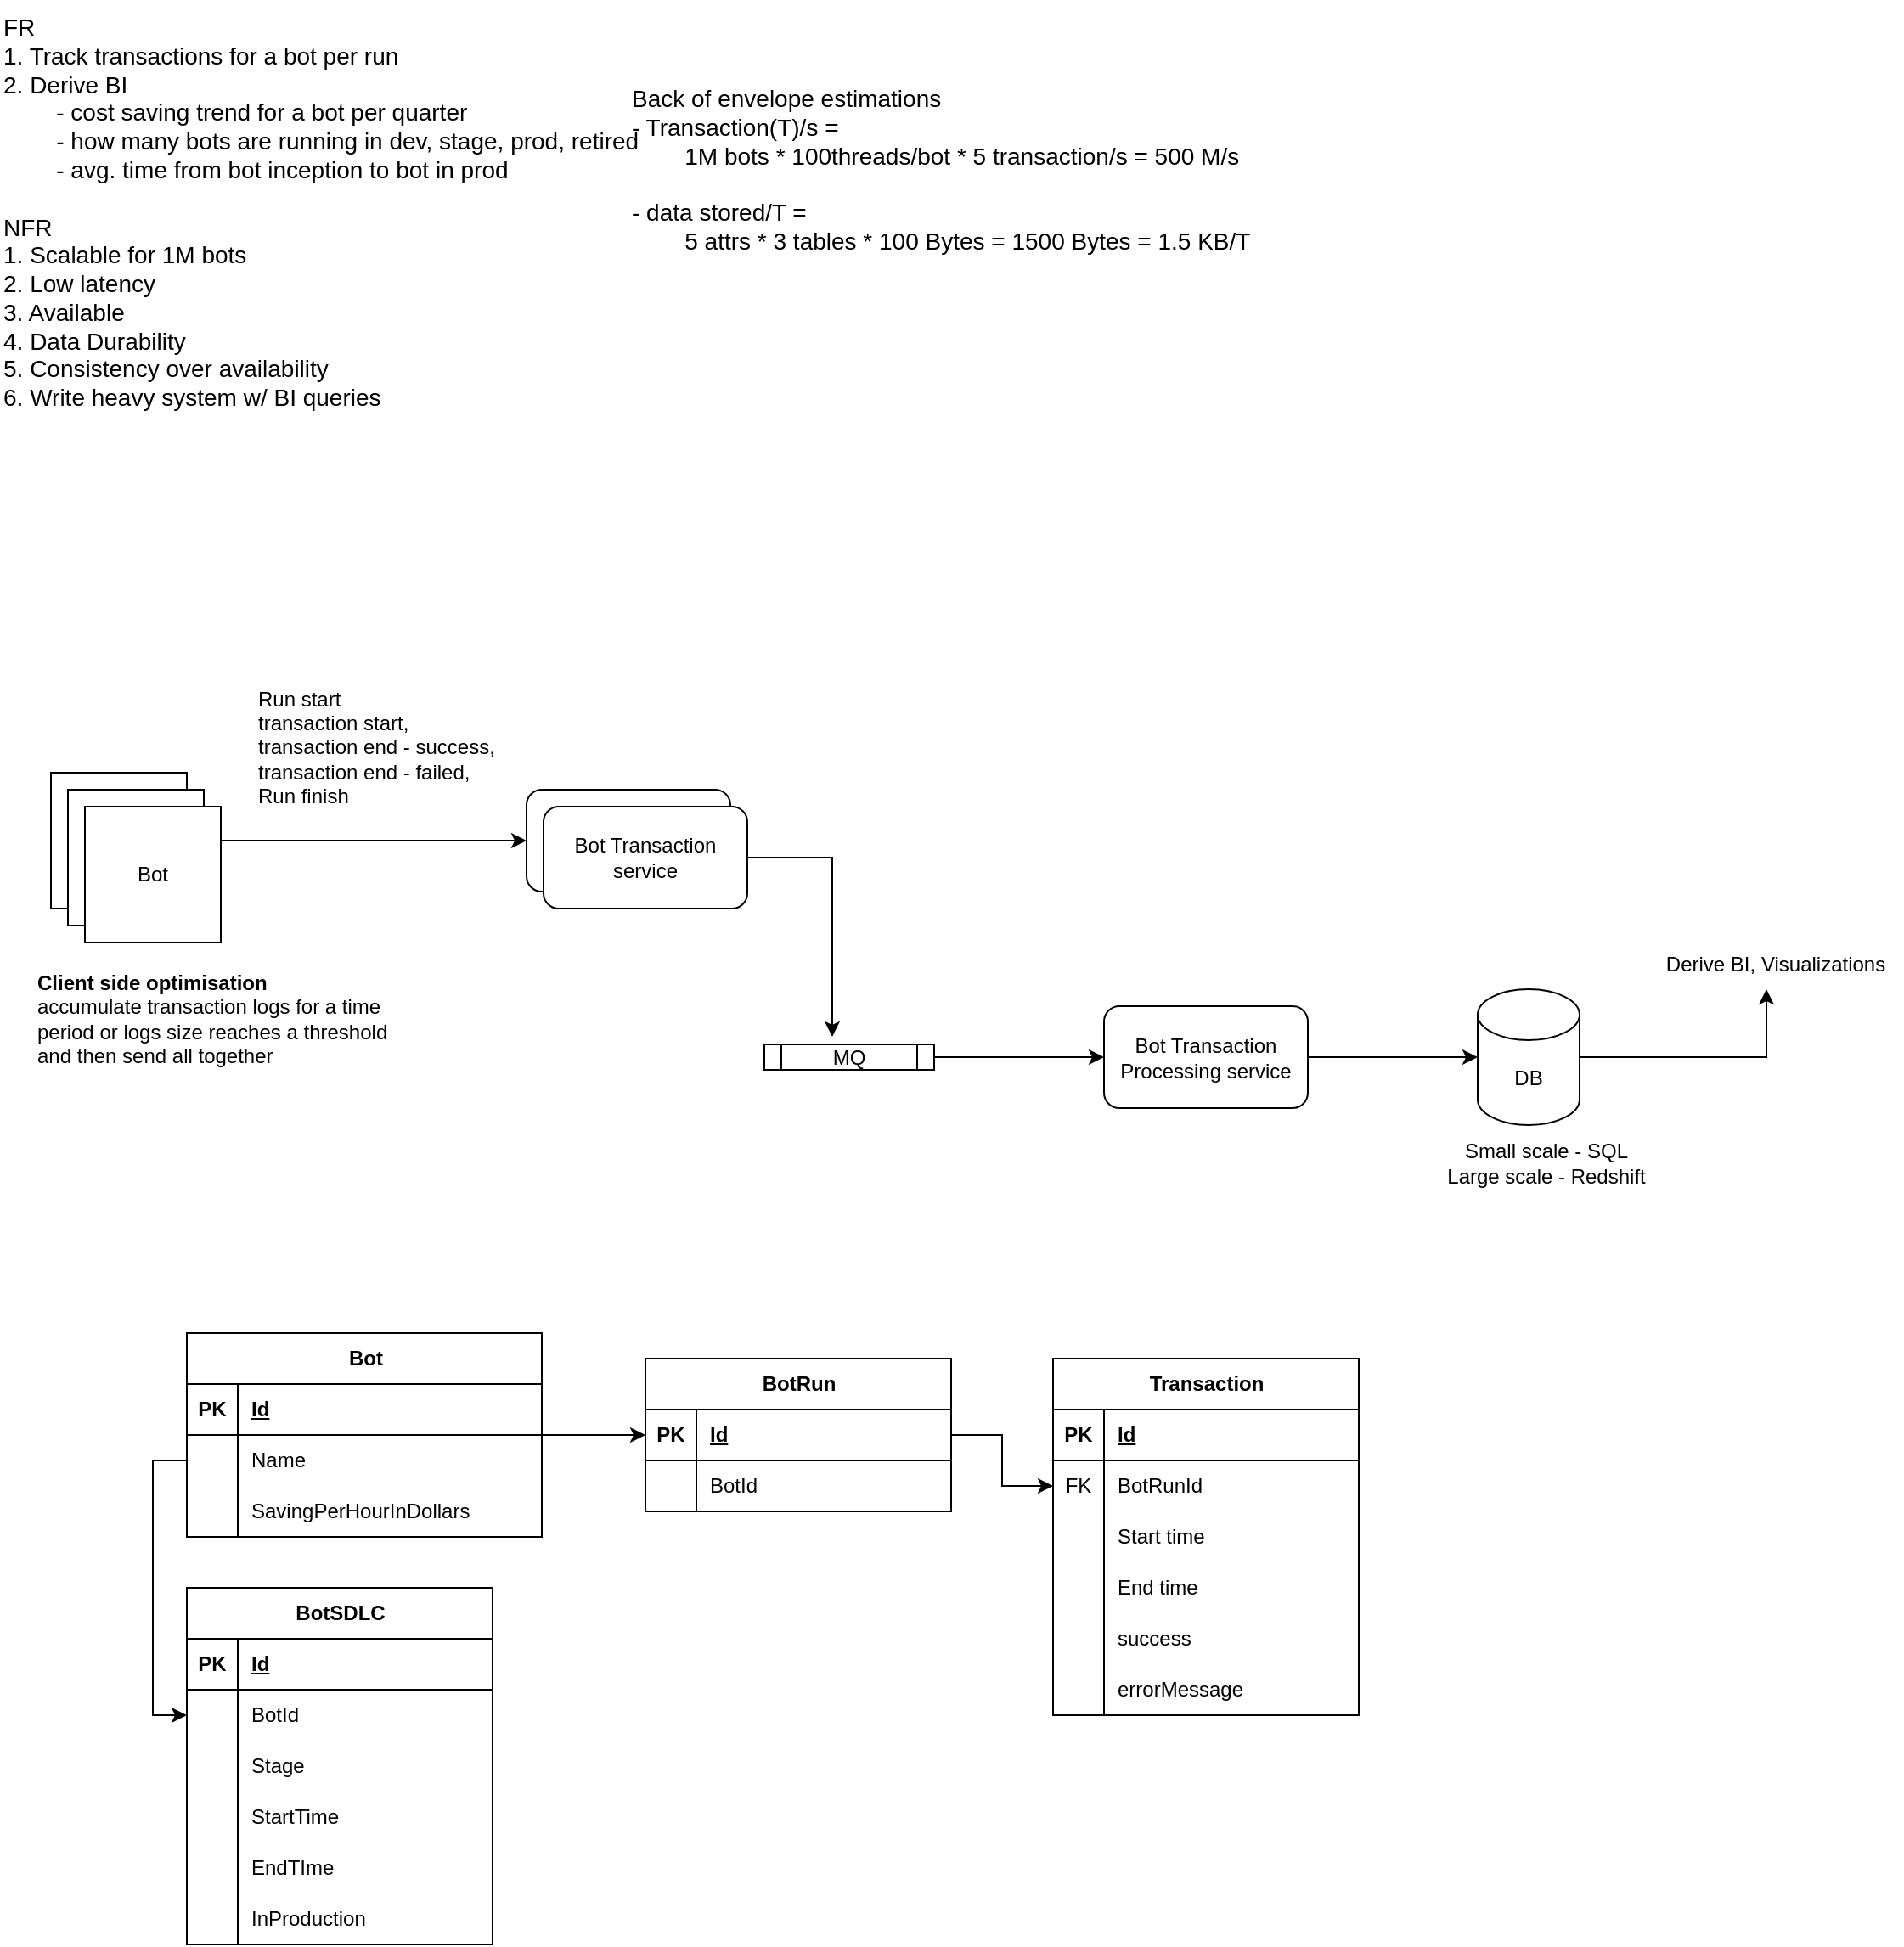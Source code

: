 <mxfile version="22.1.3" type="github">
  <diagram name="Page-1" id="xJvcXuqUQ8Qbdydhz7cT">
    <mxGraphModel dx="1357" dy="2099" grid="1" gridSize="10" guides="1" tooltips="1" connect="1" arrows="1" fold="1" page="1" pageScale="1" pageWidth="827" pageHeight="1169" math="0" shadow="0">
      <root>
        <mxCell id="0" />
        <mxCell id="1" parent="0" />
        <mxCell id="weApvxQsDmEx9xJzjFPK-4" style="edgeStyle=orthogonalEdgeStyle;rounded=0;orthogonalLoop=1;jettySize=auto;html=1;" edge="1" parent="1" source="weApvxQsDmEx9xJzjFPK-1">
          <mxGeometry relative="1" as="geometry">
            <mxPoint x="330" y="480" as="targetPoint" />
          </mxGeometry>
        </mxCell>
        <mxCell id="weApvxQsDmEx9xJzjFPK-1" value="Bot 1" style="whiteSpace=wrap;html=1;aspect=fixed;" vertex="1" parent="1">
          <mxGeometry x="50" y="440" width="80" height="80" as="geometry" />
        </mxCell>
        <mxCell id="weApvxQsDmEx9xJzjFPK-5" value="Run start &lt;br&gt;transaction start,&lt;br&gt;transaction end - success, &lt;br&gt;transaction end - failed,&lt;br&gt;Run finish&amp;nbsp;" style="text;html=1;align=left;verticalAlign=middle;resizable=0;points=[];autosize=1;strokeColor=none;fillColor=none;" vertex="1" parent="1">
          <mxGeometry x="170" y="380" width="160" height="90" as="geometry" />
        </mxCell>
        <mxCell id="weApvxQsDmEx9xJzjFPK-6" value="Bot Transaction service" style="rounded=1;whiteSpace=wrap;html=1;" vertex="1" parent="1">
          <mxGeometry x="330" y="450" width="120" height="60" as="geometry" />
        </mxCell>
        <mxCell id="weApvxQsDmEx9xJzjFPK-7" value="&lt;font style=&quot;font-size: 14px;&quot;&gt;FR&lt;br&gt;1. Track transactions for a bot per run&lt;br&gt;2. Derive BI&lt;br&gt;&lt;span style=&quot;white-space: pre;&quot;&gt;&#x9;&lt;/span&gt;- cost saving trend for a bot per quarter&lt;br&gt;&lt;span style=&quot;white-space: pre;&quot;&gt;&#x9;&lt;/span&gt;- how many bots are running in dev, stage, prod, retired&lt;br&gt;&lt;span style=&quot;white-space: pre;&quot;&gt;&#x9;&lt;/span&gt;- avg. time from bot inception to bot in prod&lt;br&gt;&lt;br&gt;NFR&lt;br&gt;1. Scalable for 1M bots&amp;nbsp;&lt;br&gt;2. Low latency&lt;br&gt;3. Available&lt;br&gt;4. Data Durability&amp;nbsp;&lt;br&gt;5. Consistency over availability&lt;br&gt;6. Write heavy system w/ BI queries&lt;/font&gt;" style="text;html=1;align=left;verticalAlign=middle;resizable=0;points=[];autosize=1;strokeColor=none;fillColor=none;" vertex="1" parent="1">
          <mxGeometry x="20" y="-15" width="400" height="250" as="geometry" />
        </mxCell>
        <mxCell id="weApvxQsDmEx9xJzjFPK-20" style="edgeStyle=orthogonalEdgeStyle;rounded=0;orthogonalLoop=1;jettySize=auto;html=1;" edge="1" parent="1" source="weApvxQsDmEx9xJzjFPK-10" target="weApvxQsDmEx9xJzjFPK-21">
          <mxGeometry relative="1" as="geometry">
            <mxPoint x="1090" y="540" as="targetPoint" />
            <Array as="points">
              <mxPoint x="1060" y="607" />
            </Array>
          </mxGeometry>
        </mxCell>
        <mxCell id="weApvxQsDmEx9xJzjFPK-10" value="DB" style="shape=cylinder3;whiteSpace=wrap;html=1;boundedLbl=1;backgroundOutline=1;size=15;" vertex="1" parent="1">
          <mxGeometry x="890" y="567.5" width="60" height="80" as="geometry" />
        </mxCell>
        <mxCell id="weApvxQsDmEx9xJzjFPK-12" value="&lt;font style=&quot;font-size: 14px;&quot;&gt;Back of envelope estimations&lt;br&gt;- Transaction(T)/s = &lt;br&gt;&lt;span style=&quot;white-space: pre;&quot;&gt;&#x9;&lt;/span&gt;1M bots * 100threads/bot * 5 transaction/s = 500 M/s&lt;br&gt;&lt;br&gt;- data stored/T = &lt;br&gt;&lt;span style=&quot;white-space: pre;&quot;&gt;&#x9;&lt;/span&gt;5 attrs * 3 tables * 100 Bytes = 1500 Bytes = 1.5 KB/T&lt;/font&gt;" style="text;html=1;strokeColor=none;fillColor=none;align=left;verticalAlign=middle;whiteSpace=wrap;rounded=0;" vertex="1" parent="1">
          <mxGeometry x="390" y="20" width="430" height="130" as="geometry" />
        </mxCell>
        <mxCell id="weApvxQsDmEx9xJzjFPK-14" style="edgeStyle=orthogonalEdgeStyle;rounded=0;orthogonalLoop=1;jettySize=auto;html=1;entryX=0.4;entryY=-0.3;entryDx=0;entryDy=0;entryPerimeter=0;" edge="1" parent="1" source="weApvxQsDmEx9xJzjFPK-13" target="weApvxQsDmEx9xJzjFPK-15">
          <mxGeometry relative="1" as="geometry">
            <mxPoint x="510" y="580" as="targetPoint" />
          </mxGeometry>
        </mxCell>
        <mxCell id="weApvxQsDmEx9xJzjFPK-13" value="Bot Transaction service" style="rounded=1;whiteSpace=wrap;html=1;" vertex="1" parent="1">
          <mxGeometry x="340" y="460" width="120" height="60" as="geometry" />
        </mxCell>
        <mxCell id="weApvxQsDmEx9xJzjFPK-16" style="edgeStyle=orthogonalEdgeStyle;rounded=0;orthogonalLoop=1;jettySize=auto;html=1;entryX=0;entryY=0.5;entryDx=0;entryDy=0;" edge="1" parent="1" source="weApvxQsDmEx9xJzjFPK-15" target="weApvxQsDmEx9xJzjFPK-17">
          <mxGeometry relative="1" as="geometry">
            <mxPoint x="680" y="607.5" as="targetPoint" />
          </mxGeometry>
        </mxCell>
        <mxCell id="weApvxQsDmEx9xJzjFPK-15" value="MQ" style="shape=process;whiteSpace=wrap;html=1;backgroundOutline=1;" vertex="1" parent="1">
          <mxGeometry x="470" y="600" width="100" height="15" as="geometry" />
        </mxCell>
        <mxCell id="weApvxQsDmEx9xJzjFPK-17" value="Bot Transaction Processing service" style="rounded=1;whiteSpace=wrap;html=1;" vertex="1" parent="1">
          <mxGeometry x="670" y="577.5" width="120" height="60" as="geometry" />
        </mxCell>
        <mxCell id="weApvxQsDmEx9xJzjFPK-18" style="edgeStyle=orthogonalEdgeStyle;rounded=0;orthogonalLoop=1;jettySize=auto;html=1;entryX=0;entryY=0.5;entryDx=0;entryDy=0;entryPerimeter=0;" edge="1" parent="1" source="weApvxQsDmEx9xJzjFPK-17" target="weApvxQsDmEx9xJzjFPK-10">
          <mxGeometry relative="1" as="geometry" />
        </mxCell>
        <mxCell id="weApvxQsDmEx9xJzjFPK-19" value="Small scale - SQL&lt;br&gt;Large scale - Redshift" style="text;html=1;align=center;verticalAlign=middle;resizable=0;points=[];autosize=1;strokeColor=none;fillColor=none;" vertex="1" parent="1">
          <mxGeometry x="860" y="650" width="140" height="40" as="geometry" />
        </mxCell>
        <mxCell id="weApvxQsDmEx9xJzjFPK-21" value="Derive BI, Visualizations" style="text;html=1;align=center;verticalAlign=middle;resizable=0;points=[];autosize=1;strokeColor=none;fillColor=none;" vertex="1" parent="1">
          <mxGeometry x="990" y="537.5" width="150" height="30" as="geometry" />
        </mxCell>
        <mxCell id="weApvxQsDmEx9xJzjFPK-22" value="Bot" style="whiteSpace=wrap;html=1;aspect=fixed;" vertex="1" parent="1">
          <mxGeometry x="60" y="450" width="80" height="80" as="geometry" />
        </mxCell>
        <mxCell id="weApvxQsDmEx9xJzjFPK-23" value="Bot" style="whiteSpace=wrap;html=1;aspect=fixed;" vertex="1" parent="1">
          <mxGeometry x="70" y="460" width="80" height="80" as="geometry" />
        </mxCell>
        <mxCell id="weApvxQsDmEx9xJzjFPK-25" value="&lt;b&gt;Client side optimisation&lt;/b&gt;&lt;br&gt;accumulate transaction logs for a time &lt;br&gt;period or logs size reaches a threshold &lt;br&gt;and then send all together&amp;nbsp;" style="text;html=1;align=left;verticalAlign=middle;resizable=0;points=[];autosize=1;strokeColor=none;fillColor=none;" vertex="1" parent="1">
          <mxGeometry x="40" y="550" width="230" height="70" as="geometry" />
        </mxCell>
        <mxCell id="weApvxQsDmEx9xJzjFPK-126" style="edgeStyle=orthogonalEdgeStyle;rounded=0;orthogonalLoop=1;jettySize=auto;html=1;" edge="1" parent="1" source="weApvxQsDmEx9xJzjFPK-30" target="weApvxQsDmEx9xJzjFPK-77">
          <mxGeometry relative="1" as="geometry" />
        </mxCell>
        <mxCell id="weApvxQsDmEx9xJzjFPK-30" value="Bot" style="shape=table;startSize=30;container=1;collapsible=1;childLayout=tableLayout;fixedRows=1;rowLines=0;fontStyle=1;align=center;resizeLast=1;html=1;" vertex="1" parent="1">
          <mxGeometry x="130" y="770" width="209" height="120" as="geometry">
            <mxRectangle x="130" y="770" width="70" height="30" as="alternateBounds" />
          </mxGeometry>
        </mxCell>
        <mxCell id="weApvxQsDmEx9xJzjFPK-31" value="" style="shape=tableRow;horizontal=0;startSize=0;swimlaneHead=0;swimlaneBody=0;fillColor=none;collapsible=0;dropTarget=0;points=[[0,0.5],[1,0.5]];portConstraint=eastwest;top=0;left=0;right=0;bottom=1;" vertex="1" parent="weApvxQsDmEx9xJzjFPK-30">
          <mxGeometry y="30" width="209" height="30" as="geometry" />
        </mxCell>
        <mxCell id="weApvxQsDmEx9xJzjFPK-32" value="PK" style="shape=partialRectangle;connectable=0;fillColor=none;top=0;left=0;bottom=0;right=0;fontStyle=1;overflow=hidden;whiteSpace=wrap;html=1;" vertex="1" parent="weApvxQsDmEx9xJzjFPK-31">
          <mxGeometry width="30" height="30" as="geometry">
            <mxRectangle width="30" height="30" as="alternateBounds" />
          </mxGeometry>
        </mxCell>
        <mxCell id="weApvxQsDmEx9xJzjFPK-33" value="Id" style="shape=partialRectangle;connectable=0;fillColor=none;top=0;left=0;bottom=0;right=0;align=left;spacingLeft=6;fontStyle=5;overflow=hidden;whiteSpace=wrap;html=1;" vertex="1" parent="weApvxQsDmEx9xJzjFPK-31">
          <mxGeometry x="30" width="179" height="30" as="geometry">
            <mxRectangle width="179" height="30" as="alternateBounds" />
          </mxGeometry>
        </mxCell>
        <mxCell id="weApvxQsDmEx9xJzjFPK-73" value="" style="shape=tableRow;horizontal=0;startSize=0;swimlaneHead=0;swimlaneBody=0;fillColor=none;collapsible=0;dropTarget=0;points=[[0,0.5],[1,0.5]];portConstraint=eastwest;top=0;left=0;right=0;bottom=0;" vertex="1" parent="weApvxQsDmEx9xJzjFPK-30">
          <mxGeometry y="60" width="209" height="30" as="geometry" />
        </mxCell>
        <mxCell id="weApvxQsDmEx9xJzjFPK-74" value="" style="shape=partialRectangle;connectable=0;fillColor=none;top=0;left=0;bottom=0;right=0;editable=1;overflow=hidden;whiteSpace=wrap;html=1;" vertex="1" parent="weApvxQsDmEx9xJzjFPK-73">
          <mxGeometry width="30" height="30" as="geometry">
            <mxRectangle width="30" height="30" as="alternateBounds" />
          </mxGeometry>
        </mxCell>
        <mxCell id="weApvxQsDmEx9xJzjFPK-75" value="Name" style="shape=partialRectangle;connectable=0;fillColor=none;top=0;left=0;bottom=0;right=0;align=left;spacingLeft=6;overflow=hidden;whiteSpace=wrap;html=1;" vertex="1" parent="weApvxQsDmEx9xJzjFPK-73">
          <mxGeometry x="30" width="179" height="30" as="geometry">
            <mxRectangle width="179" height="30" as="alternateBounds" />
          </mxGeometry>
        </mxCell>
        <mxCell id="weApvxQsDmEx9xJzjFPK-98" value="" style="shape=tableRow;horizontal=0;startSize=0;swimlaneHead=0;swimlaneBody=0;fillColor=none;collapsible=0;dropTarget=0;points=[[0,0.5],[1,0.5]];portConstraint=eastwest;top=0;left=0;right=0;bottom=0;" vertex="1" parent="weApvxQsDmEx9xJzjFPK-30">
          <mxGeometry y="90" width="209" height="30" as="geometry" />
        </mxCell>
        <mxCell id="weApvxQsDmEx9xJzjFPK-99" value="" style="shape=partialRectangle;connectable=0;fillColor=none;top=0;left=0;bottom=0;right=0;editable=1;overflow=hidden;whiteSpace=wrap;html=1;" vertex="1" parent="weApvxQsDmEx9xJzjFPK-98">
          <mxGeometry width="30" height="30" as="geometry">
            <mxRectangle width="30" height="30" as="alternateBounds" />
          </mxGeometry>
        </mxCell>
        <mxCell id="weApvxQsDmEx9xJzjFPK-100" value="SavingPerHourInDollars" style="shape=partialRectangle;connectable=0;fillColor=none;top=0;left=0;bottom=0;right=0;align=left;spacingLeft=6;overflow=hidden;whiteSpace=wrap;html=1;" vertex="1" parent="weApvxQsDmEx9xJzjFPK-98">
          <mxGeometry x="30" width="179" height="30" as="geometry">
            <mxRectangle width="179" height="30" as="alternateBounds" />
          </mxGeometry>
        </mxCell>
        <mxCell id="weApvxQsDmEx9xJzjFPK-43" value="Transaction" style="shape=table;startSize=30;container=1;collapsible=1;childLayout=tableLayout;fixedRows=1;rowLines=0;fontStyle=1;align=center;resizeLast=1;html=1;" vertex="1" parent="1">
          <mxGeometry x="640" y="785" width="180" height="210" as="geometry">
            <mxRectangle x="660" y="785" width="70" height="30" as="alternateBounds" />
          </mxGeometry>
        </mxCell>
        <mxCell id="weApvxQsDmEx9xJzjFPK-44" value="" style="shape=tableRow;horizontal=0;startSize=0;swimlaneHead=0;swimlaneBody=0;fillColor=none;collapsible=0;dropTarget=0;points=[[0,0.5],[1,0.5]];portConstraint=eastwest;top=0;left=0;right=0;bottom=1;" vertex="1" parent="weApvxQsDmEx9xJzjFPK-43">
          <mxGeometry y="30" width="180" height="30" as="geometry" />
        </mxCell>
        <mxCell id="weApvxQsDmEx9xJzjFPK-45" value="PK" style="shape=partialRectangle;connectable=0;fillColor=none;top=0;left=0;bottom=0;right=0;fontStyle=1;overflow=hidden;whiteSpace=wrap;html=1;" vertex="1" parent="weApvxQsDmEx9xJzjFPK-44">
          <mxGeometry width="30" height="30" as="geometry">
            <mxRectangle width="30" height="30" as="alternateBounds" />
          </mxGeometry>
        </mxCell>
        <mxCell id="weApvxQsDmEx9xJzjFPK-46" value="Id" style="shape=partialRectangle;connectable=0;fillColor=none;top=0;left=0;bottom=0;right=0;align=left;spacingLeft=6;fontStyle=5;overflow=hidden;whiteSpace=wrap;html=1;" vertex="1" parent="weApvxQsDmEx9xJzjFPK-44">
          <mxGeometry x="30" width="150" height="30" as="geometry">
            <mxRectangle width="150" height="30" as="alternateBounds" />
          </mxGeometry>
        </mxCell>
        <mxCell id="weApvxQsDmEx9xJzjFPK-47" value="" style="shape=tableRow;horizontal=0;startSize=0;swimlaneHead=0;swimlaneBody=0;fillColor=none;collapsible=0;dropTarget=0;points=[[0,0.5],[1,0.5]];portConstraint=eastwest;top=0;left=0;right=0;bottom=0;" vertex="1" parent="weApvxQsDmEx9xJzjFPK-43">
          <mxGeometry y="60" width="180" height="30" as="geometry" />
        </mxCell>
        <mxCell id="weApvxQsDmEx9xJzjFPK-48" value="FK" style="shape=partialRectangle;connectable=0;fillColor=none;top=0;left=0;bottom=0;right=0;editable=1;overflow=hidden;whiteSpace=wrap;html=1;" vertex="1" parent="weApvxQsDmEx9xJzjFPK-47">
          <mxGeometry width="30" height="30" as="geometry">
            <mxRectangle width="30" height="30" as="alternateBounds" />
          </mxGeometry>
        </mxCell>
        <mxCell id="weApvxQsDmEx9xJzjFPK-49" value="BotRunId" style="shape=partialRectangle;connectable=0;fillColor=none;top=0;left=0;bottom=0;right=0;align=left;spacingLeft=6;overflow=hidden;whiteSpace=wrap;html=1;" vertex="1" parent="weApvxQsDmEx9xJzjFPK-47">
          <mxGeometry x="30" width="150" height="30" as="geometry">
            <mxRectangle width="150" height="30" as="alternateBounds" />
          </mxGeometry>
        </mxCell>
        <mxCell id="weApvxQsDmEx9xJzjFPK-86" value="" style="shape=tableRow;horizontal=0;startSize=0;swimlaneHead=0;swimlaneBody=0;fillColor=none;collapsible=0;dropTarget=0;points=[[0,0.5],[1,0.5]];portConstraint=eastwest;top=0;left=0;right=0;bottom=0;" vertex="1" parent="weApvxQsDmEx9xJzjFPK-43">
          <mxGeometry y="90" width="180" height="30" as="geometry" />
        </mxCell>
        <mxCell id="weApvxQsDmEx9xJzjFPK-87" value="" style="shape=partialRectangle;connectable=0;fillColor=none;top=0;left=0;bottom=0;right=0;editable=1;overflow=hidden;whiteSpace=wrap;html=1;" vertex="1" parent="weApvxQsDmEx9xJzjFPK-86">
          <mxGeometry width="30" height="30" as="geometry">
            <mxRectangle width="30" height="30" as="alternateBounds" />
          </mxGeometry>
        </mxCell>
        <mxCell id="weApvxQsDmEx9xJzjFPK-88" value="Start time" style="shape=partialRectangle;connectable=0;fillColor=none;top=0;left=0;bottom=0;right=0;align=left;spacingLeft=6;overflow=hidden;whiteSpace=wrap;html=1;" vertex="1" parent="weApvxQsDmEx9xJzjFPK-86">
          <mxGeometry x="30" width="150" height="30" as="geometry">
            <mxRectangle width="150" height="30" as="alternateBounds" />
          </mxGeometry>
        </mxCell>
        <mxCell id="weApvxQsDmEx9xJzjFPK-89" value="" style="shape=tableRow;horizontal=0;startSize=0;swimlaneHead=0;swimlaneBody=0;fillColor=none;collapsible=0;dropTarget=0;points=[[0,0.5],[1,0.5]];portConstraint=eastwest;top=0;left=0;right=0;bottom=0;" vertex="1" parent="weApvxQsDmEx9xJzjFPK-43">
          <mxGeometry y="120" width="180" height="30" as="geometry" />
        </mxCell>
        <mxCell id="weApvxQsDmEx9xJzjFPK-90" value="" style="shape=partialRectangle;connectable=0;fillColor=none;top=0;left=0;bottom=0;right=0;editable=1;overflow=hidden;whiteSpace=wrap;html=1;" vertex="1" parent="weApvxQsDmEx9xJzjFPK-89">
          <mxGeometry width="30" height="30" as="geometry">
            <mxRectangle width="30" height="30" as="alternateBounds" />
          </mxGeometry>
        </mxCell>
        <mxCell id="weApvxQsDmEx9xJzjFPK-91" value="End time" style="shape=partialRectangle;connectable=0;fillColor=none;top=0;left=0;bottom=0;right=0;align=left;spacingLeft=6;overflow=hidden;whiteSpace=wrap;html=1;" vertex="1" parent="weApvxQsDmEx9xJzjFPK-89">
          <mxGeometry x="30" width="150" height="30" as="geometry">
            <mxRectangle width="150" height="30" as="alternateBounds" />
          </mxGeometry>
        </mxCell>
        <mxCell id="weApvxQsDmEx9xJzjFPK-92" value="" style="shape=tableRow;horizontal=0;startSize=0;swimlaneHead=0;swimlaneBody=0;fillColor=none;collapsible=0;dropTarget=0;points=[[0,0.5],[1,0.5]];portConstraint=eastwest;top=0;left=0;right=0;bottom=0;" vertex="1" parent="weApvxQsDmEx9xJzjFPK-43">
          <mxGeometry y="150" width="180" height="30" as="geometry" />
        </mxCell>
        <mxCell id="weApvxQsDmEx9xJzjFPK-93" value="" style="shape=partialRectangle;connectable=0;fillColor=none;top=0;left=0;bottom=0;right=0;editable=1;overflow=hidden;whiteSpace=wrap;html=1;" vertex="1" parent="weApvxQsDmEx9xJzjFPK-92">
          <mxGeometry width="30" height="30" as="geometry">
            <mxRectangle width="30" height="30" as="alternateBounds" />
          </mxGeometry>
        </mxCell>
        <mxCell id="weApvxQsDmEx9xJzjFPK-94" value="success" style="shape=partialRectangle;connectable=0;fillColor=none;top=0;left=0;bottom=0;right=0;align=left;spacingLeft=6;overflow=hidden;whiteSpace=wrap;html=1;" vertex="1" parent="weApvxQsDmEx9xJzjFPK-92">
          <mxGeometry x="30" width="150" height="30" as="geometry">
            <mxRectangle width="150" height="30" as="alternateBounds" />
          </mxGeometry>
        </mxCell>
        <mxCell id="weApvxQsDmEx9xJzjFPK-95" value="" style="shape=tableRow;horizontal=0;startSize=0;swimlaneHead=0;swimlaneBody=0;fillColor=none;collapsible=0;dropTarget=0;points=[[0,0.5],[1,0.5]];portConstraint=eastwest;top=0;left=0;right=0;bottom=0;" vertex="1" parent="weApvxQsDmEx9xJzjFPK-43">
          <mxGeometry y="180" width="180" height="30" as="geometry" />
        </mxCell>
        <mxCell id="weApvxQsDmEx9xJzjFPK-96" value="" style="shape=partialRectangle;connectable=0;fillColor=none;top=0;left=0;bottom=0;right=0;editable=1;overflow=hidden;whiteSpace=wrap;html=1;" vertex="1" parent="weApvxQsDmEx9xJzjFPK-95">
          <mxGeometry width="30" height="30" as="geometry">
            <mxRectangle width="30" height="30" as="alternateBounds" />
          </mxGeometry>
        </mxCell>
        <mxCell id="weApvxQsDmEx9xJzjFPK-97" value="errorMessage" style="shape=partialRectangle;connectable=0;fillColor=none;top=0;left=0;bottom=0;right=0;align=left;spacingLeft=6;overflow=hidden;whiteSpace=wrap;html=1;" vertex="1" parent="weApvxQsDmEx9xJzjFPK-95">
          <mxGeometry x="30" width="150" height="30" as="geometry">
            <mxRectangle width="150" height="30" as="alternateBounds" />
          </mxGeometry>
        </mxCell>
        <mxCell id="weApvxQsDmEx9xJzjFPK-76" value="BotRun" style="shape=table;startSize=30;container=1;collapsible=1;childLayout=tableLayout;fixedRows=1;rowLines=0;fontStyle=1;align=center;resizeLast=1;html=1;" vertex="1" parent="1">
          <mxGeometry x="400" y="785" width="180" height="90" as="geometry">
            <mxRectangle x="420" y="785" width="70" height="30" as="alternateBounds" />
          </mxGeometry>
        </mxCell>
        <mxCell id="weApvxQsDmEx9xJzjFPK-77" value="" style="shape=tableRow;horizontal=0;startSize=0;swimlaneHead=0;swimlaneBody=0;fillColor=none;collapsible=0;dropTarget=0;points=[[0,0.5],[1,0.5]];portConstraint=eastwest;top=0;left=0;right=0;bottom=1;" vertex="1" parent="weApvxQsDmEx9xJzjFPK-76">
          <mxGeometry y="30" width="180" height="30" as="geometry" />
        </mxCell>
        <mxCell id="weApvxQsDmEx9xJzjFPK-78" value="PK" style="shape=partialRectangle;connectable=0;fillColor=none;top=0;left=0;bottom=0;right=0;fontStyle=1;overflow=hidden;whiteSpace=wrap;html=1;" vertex="1" parent="weApvxQsDmEx9xJzjFPK-77">
          <mxGeometry width="30" height="30" as="geometry">
            <mxRectangle width="30" height="30" as="alternateBounds" />
          </mxGeometry>
        </mxCell>
        <mxCell id="weApvxQsDmEx9xJzjFPK-79" value="Id" style="shape=partialRectangle;connectable=0;fillColor=none;top=0;left=0;bottom=0;right=0;align=left;spacingLeft=6;fontStyle=5;overflow=hidden;whiteSpace=wrap;html=1;" vertex="1" parent="weApvxQsDmEx9xJzjFPK-77">
          <mxGeometry x="30" width="150" height="30" as="geometry">
            <mxRectangle width="150" height="30" as="alternateBounds" />
          </mxGeometry>
        </mxCell>
        <mxCell id="weApvxQsDmEx9xJzjFPK-80" value="" style="shape=tableRow;horizontal=0;startSize=0;swimlaneHead=0;swimlaneBody=0;fillColor=none;collapsible=0;dropTarget=0;points=[[0,0.5],[1,0.5]];portConstraint=eastwest;top=0;left=0;right=0;bottom=0;" vertex="1" parent="weApvxQsDmEx9xJzjFPK-76">
          <mxGeometry y="60" width="180" height="30" as="geometry" />
        </mxCell>
        <mxCell id="weApvxQsDmEx9xJzjFPK-81" value="" style="shape=partialRectangle;connectable=0;fillColor=none;top=0;left=0;bottom=0;right=0;editable=1;overflow=hidden;whiteSpace=wrap;html=1;" vertex="1" parent="weApvxQsDmEx9xJzjFPK-80">
          <mxGeometry width="30" height="30" as="geometry">
            <mxRectangle width="30" height="30" as="alternateBounds" />
          </mxGeometry>
        </mxCell>
        <mxCell id="weApvxQsDmEx9xJzjFPK-82" value="BotId" style="shape=partialRectangle;connectable=0;fillColor=none;top=0;left=0;bottom=0;right=0;align=left;spacingLeft=6;overflow=hidden;whiteSpace=wrap;html=1;" vertex="1" parent="weApvxQsDmEx9xJzjFPK-80">
          <mxGeometry x="30" width="150" height="30" as="geometry">
            <mxRectangle width="150" height="30" as="alternateBounds" />
          </mxGeometry>
        </mxCell>
        <mxCell id="weApvxQsDmEx9xJzjFPK-101" value="BotSDLC" style="shape=table;startSize=30;container=1;collapsible=1;childLayout=tableLayout;fixedRows=1;rowLines=0;fontStyle=1;align=center;resizeLast=1;html=1;" vertex="1" parent="1">
          <mxGeometry x="130" y="920" width="180" height="210" as="geometry">
            <mxRectangle x="130" y="920" width="70" height="30" as="alternateBounds" />
          </mxGeometry>
        </mxCell>
        <mxCell id="weApvxQsDmEx9xJzjFPK-102" value="" style="shape=tableRow;horizontal=0;startSize=0;swimlaneHead=0;swimlaneBody=0;fillColor=none;collapsible=0;dropTarget=0;points=[[0,0.5],[1,0.5]];portConstraint=eastwest;top=0;left=0;right=0;bottom=1;" vertex="1" parent="weApvxQsDmEx9xJzjFPK-101">
          <mxGeometry y="30" width="180" height="30" as="geometry" />
        </mxCell>
        <mxCell id="weApvxQsDmEx9xJzjFPK-103" value="PK" style="shape=partialRectangle;connectable=0;fillColor=none;top=0;left=0;bottom=0;right=0;fontStyle=1;overflow=hidden;whiteSpace=wrap;html=1;" vertex="1" parent="weApvxQsDmEx9xJzjFPK-102">
          <mxGeometry width="30" height="30" as="geometry">
            <mxRectangle width="30" height="30" as="alternateBounds" />
          </mxGeometry>
        </mxCell>
        <mxCell id="weApvxQsDmEx9xJzjFPK-104" value="Id" style="shape=partialRectangle;connectable=0;fillColor=none;top=0;left=0;bottom=0;right=0;align=left;spacingLeft=6;fontStyle=5;overflow=hidden;whiteSpace=wrap;html=1;" vertex="1" parent="weApvxQsDmEx9xJzjFPK-102">
          <mxGeometry x="30" width="150" height="30" as="geometry">
            <mxRectangle width="150" height="30" as="alternateBounds" />
          </mxGeometry>
        </mxCell>
        <mxCell id="weApvxQsDmEx9xJzjFPK-105" value="" style="shape=tableRow;horizontal=0;startSize=0;swimlaneHead=0;swimlaneBody=0;fillColor=none;collapsible=0;dropTarget=0;points=[[0,0.5],[1,0.5]];portConstraint=eastwest;top=0;left=0;right=0;bottom=0;" vertex="1" parent="weApvxQsDmEx9xJzjFPK-101">
          <mxGeometry y="60" width="180" height="30" as="geometry" />
        </mxCell>
        <mxCell id="weApvxQsDmEx9xJzjFPK-106" value="" style="shape=partialRectangle;connectable=0;fillColor=none;top=0;left=0;bottom=0;right=0;editable=1;overflow=hidden;whiteSpace=wrap;html=1;" vertex="1" parent="weApvxQsDmEx9xJzjFPK-105">
          <mxGeometry width="30" height="30" as="geometry">
            <mxRectangle width="30" height="30" as="alternateBounds" />
          </mxGeometry>
        </mxCell>
        <mxCell id="weApvxQsDmEx9xJzjFPK-107" value="BotId" style="shape=partialRectangle;connectable=0;fillColor=none;top=0;left=0;bottom=0;right=0;align=left;spacingLeft=6;overflow=hidden;whiteSpace=wrap;html=1;" vertex="1" parent="weApvxQsDmEx9xJzjFPK-105">
          <mxGeometry x="30" width="150" height="30" as="geometry">
            <mxRectangle width="150" height="30" as="alternateBounds" />
          </mxGeometry>
        </mxCell>
        <mxCell id="weApvxQsDmEx9xJzjFPK-111" value="" style="shape=tableRow;horizontal=0;startSize=0;swimlaneHead=0;swimlaneBody=0;fillColor=none;collapsible=0;dropTarget=0;points=[[0,0.5],[1,0.5]];portConstraint=eastwest;top=0;left=0;right=0;bottom=0;" vertex="1" parent="weApvxQsDmEx9xJzjFPK-101">
          <mxGeometry y="90" width="180" height="30" as="geometry" />
        </mxCell>
        <mxCell id="weApvxQsDmEx9xJzjFPK-112" value="" style="shape=partialRectangle;connectable=0;fillColor=none;top=0;left=0;bottom=0;right=0;editable=1;overflow=hidden;whiteSpace=wrap;html=1;" vertex="1" parent="weApvxQsDmEx9xJzjFPK-111">
          <mxGeometry width="30" height="30" as="geometry">
            <mxRectangle width="30" height="30" as="alternateBounds" />
          </mxGeometry>
        </mxCell>
        <mxCell id="weApvxQsDmEx9xJzjFPK-113" value="Stage" style="shape=partialRectangle;connectable=0;fillColor=none;top=0;left=0;bottom=0;right=0;align=left;spacingLeft=6;overflow=hidden;whiteSpace=wrap;html=1;" vertex="1" parent="weApvxQsDmEx9xJzjFPK-111">
          <mxGeometry x="30" width="150" height="30" as="geometry">
            <mxRectangle width="150" height="30" as="alternateBounds" />
          </mxGeometry>
        </mxCell>
        <mxCell id="weApvxQsDmEx9xJzjFPK-114" value="" style="shape=tableRow;horizontal=0;startSize=0;swimlaneHead=0;swimlaneBody=0;fillColor=none;collapsible=0;dropTarget=0;points=[[0,0.5],[1,0.5]];portConstraint=eastwest;top=0;left=0;right=0;bottom=0;" vertex="1" parent="weApvxQsDmEx9xJzjFPK-101">
          <mxGeometry y="120" width="180" height="30" as="geometry" />
        </mxCell>
        <mxCell id="weApvxQsDmEx9xJzjFPK-115" value="" style="shape=partialRectangle;connectable=0;fillColor=none;top=0;left=0;bottom=0;right=0;editable=1;overflow=hidden;whiteSpace=wrap;html=1;" vertex="1" parent="weApvxQsDmEx9xJzjFPK-114">
          <mxGeometry width="30" height="30" as="geometry">
            <mxRectangle width="30" height="30" as="alternateBounds" />
          </mxGeometry>
        </mxCell>
        <mxCell id="weApvxQsDmEx9xJzjFPK-116" value="StartTime" style="shape=partialRectangle;connectable=0;fillColor=none;top=0;left=0;bottom=0;right=0;align=left;spacingLeft=6;overflow=hidden;whiteSpace=wrap;html=1;" vertex="1" parent="weApvxQsDmEx9xJzjFPK-114">
          <mxGeometry x="30" width="150" height="30" as="geometry">
            <mxRectangle width="150" height="30" as="alternateBounds" />
          </mxGeometry>
        </mxCell>
        <mxCell id="weApvxQsDmEx9xJzjFPK-123" value="" style="shape=tableRow;horizontal=0;startSize=0;swimlaneHead=0;swimlaneBody=0;fillColor=none;collapsible=0;dropTarget=0;points=[[0,0.5],[1,0.5]];portConstraint=eastwest;top=0;left=0;right=0;bottom=0;" vertex="1" parent="weApvxQsDmEx9xJzjFPK-101">
          <mxGeometry y="150" width="180" height="30" as="geometry" />
        </mxCell>
        <mxCell id="weApvxQsDmEx9xJzjFPK-124" value="" style="shape=partialRectangle;connectable=0;fillColor=none;top=0;left=0;bottom=0;right=0;editable=1;overflow=hidden;whiteSpace=wrap;html=1;" vertex="1" parent="weApvxQsDmEx9xJzjFPK-123">
          <mxGeometry width="30" height="30" as="geometry">
            <mxRectangle width="30" height="30" as="alternateBounds" />
          </mxGeometry>
        </mxCell>
        <mxCell id="weApvxQsDmEx9xJzjFPK-125" value="EndTIme" style="shape=partialRectangle;connectable=0;fillColor=none;top=0;left=0;bottom=0;right=0;align=left;spacingLeft=6;overflow=hidden;whiteSpace=wrap;html=1;" vertex="1" parent="weApvxQsDmEx9xJzjFPK-123">
          <mxGeometry x="30" width="150" height="30" as="geometry">
            <mxRectangle width="150" height="30" as="alternateBounds" />
          </mxGeometry>
        </mxCell>
        <mxCell id="weApvxQsDmEx9xJzjFPK-117" value="" style="shape=tableRow;horizontal=0;startSize=0;swimlaneHead=0;swimlaneBody=0;fillColor=none;collapsible=0;dropTarget=0;points=[[0,0.5],[1,0.5]];portConstraint=eastwest;top=0;left=0;right=0;bottom=0;" vertex="1" parent="weApvxQsDmEx9xJzjFPK-101">
          <mxGeometry y="180" width="180" height="30" as="geometry" />
        </mxCell>
        <mxCell id="weApvxQsDmEx9xJzjFPK-118" value="" style="shape=partialRectangle;connectable=0;fillColor=none;top=0;left=0;bottom=0;right=0;editable=1;overflow=hidden;whiteSpace=wrap;html=1;" vertex="1" parent="weApvxQsDmEx9xJzjFPK-117">
          <mxGeometry width="30" height="30" as="geometry">
            <mxRectangle width="30" height="30" as="alternateBounds" />
          </mxGeometry>
        </mxCell>
        <mxCell id="weApvxQsDmEx9xJzjFPK-119" value="InProduction" style="shape=partialRectangle;connectable=0;fillColor=none;top=0;left=0;bottom=0;right=0;align=left;spacingLeft=6;overflow=hidden;whiteSpace=wrap;html=1;" vertex="1" parent="weApvxQsDmEx9xJzjFPK-117">
          <mxGeometry x="30" width="150" height="30" as="geometry">
            <mxRectangle width="150" height="30" as="alternateBounds" />
          </mxGeometry>
        </mxCell>
        <mxCell id="weApvxQsDmEx9xJzjFPK-127" style="edgeStyle=orthogonalEdgeStyle;rounded=0;orthogonalLoop=1;jettySize=auto;html=1;" edge="1" parent="1" source="weApvxQsDmEx9xJzjFPK-77" target="weApvxQsDmEx9xJzjFPK-47">
          <mxGeometry relative="1" as="geometry" />
        </mxCell>
        <mxCell id="weApvxQsDmEx9xJzjFPK-128" style="edgeStyle=orthogonalEdgeStyle;rounded=0;orthogonalLoop=1;jettySize=auto;html=1;entryX=0;entryY=0.5;entryDx=0;entryDy=0;" edge="1" parent="1" source="weApvxQsDmEx9xJzjFPK-73" target="weApvxQsDmEx9xJzjFPK-105">
          <mxGeometry relative="1" as="geometry" />
        </mxCell>
      </root>
    </mxGraphModel>
  </diagram>
</mxfile>
